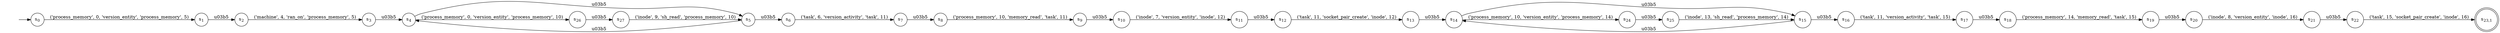 digraph NFA {
    rankdir = LR;
    I [style = invis];
    I -> S0;
    S0 [label = <s<sub>0</sub>>, shape = circle];
    S1 [label = <s<sub>1</sub>>, shape = circle];
    S2 [label = <s<sub>2</sub>>, shape = circle];
    S3 [label = <s<sub>3</sub>>, shape = circle];
    S4 [label = <s<sub>4</sub>>, shape = circle];
    S5 [label = <s<sub>5</sub>>, shape = circle];
    S6 [label = <s<sub>6</sub>>, shape = circle];
    S7 [label = <s<sub>7</sub>>, shape = circle];
    S8 [label = <s<sub>8</sub>>, shape = circle];
    S9 [label = <s<sub>9</sub>>, shape = circle];
    S10 [label = <s<sub>10</sub>>, shape = circle];
    S11 [label = <s<sub>11</sub>>, shape = circle];
    S12 [label = <s<sub>12</sub>>, shape = circle];
    S13 [label = <s<sub>13</sub>>, shape = circle];
    S14 [label = <s<sub>14</sub>>, shape = circle];
    S15 [label = <s<sub>15</sub>>, shape = circle];
    S16 [label = <s<sub>16</sub>>, shape = circle];
    S17 [label = <s<sub>17</sub>>, shape = circle];
    S18 [label = <s<sub>18</sub>>, shape = circle];
    S19 [label = <s<sub>19</sub>>, shape = circle];
    S20 [label = <s<sub>20</sub>>, shape = circle];
    S21 [label = <s<sub>21</sub>>, shape = circle];
    S22 [label = <s<sub>22</sub>>, shape = circle];
    S23 [label = <s<sub>23,1</sub>>, shape = circle, peripheries = 2];
    S22 -> S23 [label = "('task', 15, 'socket_pair_create', 'inode', 16)"];
    S21 -> S22 [label = "\u03b5"];
    S20 -> S21 [label = "('inode', 8, 'version_entity', 'inode', 16)"];
    S19 -> S20 [label = "\u03b5"];
    S18 -> S19 [label = "('process_memory', 14, 'memory_read', 'task', 15)"];
    S17 -> S18 [label = "\u03b5"];
    S16 -> S17 [label = "('task', 11, 'version_activity', 'task', 15)"];
    S15 -> S16 [label = "\u03b5"];
    S15 -> S14 [label = "\u03b5"];
    S14 -> S15 [label = "\u03b5"];
    S24 [label = <s<sub>24</sub>>, shape = circle];
    S25 [label = <s<sub>25</sub>>, shape = circle];
    S25 -> S15 [label = "('inode', 13, 'sh_read', 'process_memory', 14)"];
    S24 -> S25 [label = "\u03b5"];
    S14 -> S24 [label = "('process_memory', 10, 'version_entity', 'process_memory', 14)"];
    S13 -> S14 [label = "\u03b5"];
    S12 -> S13 [label = "('task', 11, 'socket_pair_create', 'inode', 12)"];
    S11 -> S12 [label = "\u03b5"];
    S10 -> S11 [label = "('inode', 7, 'version_entity', 'inode', 12)"];
    S9 -> S10 [label = "\u03b5"];
    S8 -> S9 [label = "('process_memory', 10, 'memory_read', 'task', 11)"];
    S7 -> S8 [label = "\u03b5"];
    S6 -> S7 [label = "('task', 6, 'version_activity', 'task', 11)"];
    S5 -> S6 [label = "\u03b5"];
    S5 -> S4 [label = "\u03b5"];
    S4 -> S5 [label = "\u03b5"];
    S26 [label = <s<sub>26</sub>>, shape = circle];
    S27 [label = <s<sub>27</sub>>, shape = circle];
    S27 -> S5 [label = "('inode', 9, 'sh_read', 'process_memory', 10)"];
    S26 -> S27 [label = "\u03b5"];
    S4 -> S26 [label = "('process_memory', 0, 'version_entity', 'process_memory', 10)"];
    S3 -> S4 [label = "\u03b5"];
    S2 -> S3 [label = "('machine', 4, 'ran_on', 'process_memory', 5)"];
    S1 -> S2 [label = "\u03b5"];
    S0 -> S1 [label = "('process_memory', 0, 'version_entity', 'process_memory', 5)"];
}

